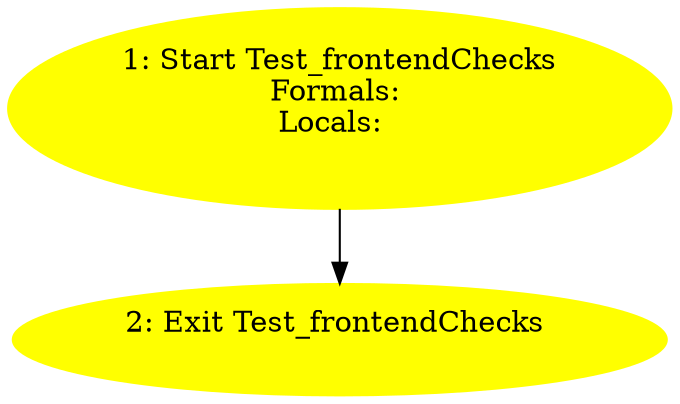 digraph iCFG {
2 [label="2: Exit Test_frontendChecks \n  " color=yellow style=filled]
	

1 [label="1: Start Test_frontendChecks\nFormals: \nLocals:  \n  " color=yellow style=filled]
	

	 1 -> 2 ;
}
